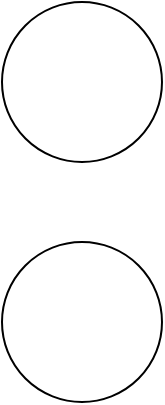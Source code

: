 <mxfile version="21.2.3" type="github">
  <diagram name="Page-1" id="Dn7WCph-Q2Zk05KkJ9gT">
    <mxGraphModel dx="817" dy="861" grid="1" gridSize="10" guides="1" tooltips="1" connect="1" arrows="1" fold="1" page="1" pageScale="1" pageWidth="850" pageHeight="1100" math="0" shadow="0">
      <root>
        <mxCell id="0" />
        <mxCell id="1" parent="0" />
        <mxCell id="v_8HGv_C3uq0IwqfqXQF-1" value="" style="ellipse;whiteSpace=wrap;html=1;" parent="1" vertex="1">
          <mxGeometry x="240" y="160" width="80" height="80" as="geometry" />
        </mxCell>
        <mxCell id="9Cn8b-EXIbF8Imyc2CMh-1" value="" style="ellipse;whiteSpace=wrap;html=1;" vertex="1" parent="1">
          <mxGeometry x="240" y="280" width="80" height="80" as="geometry" />
        </mxCell>
      </root>
    </mxGraphModel>
  </diagram>
</mxfile>

